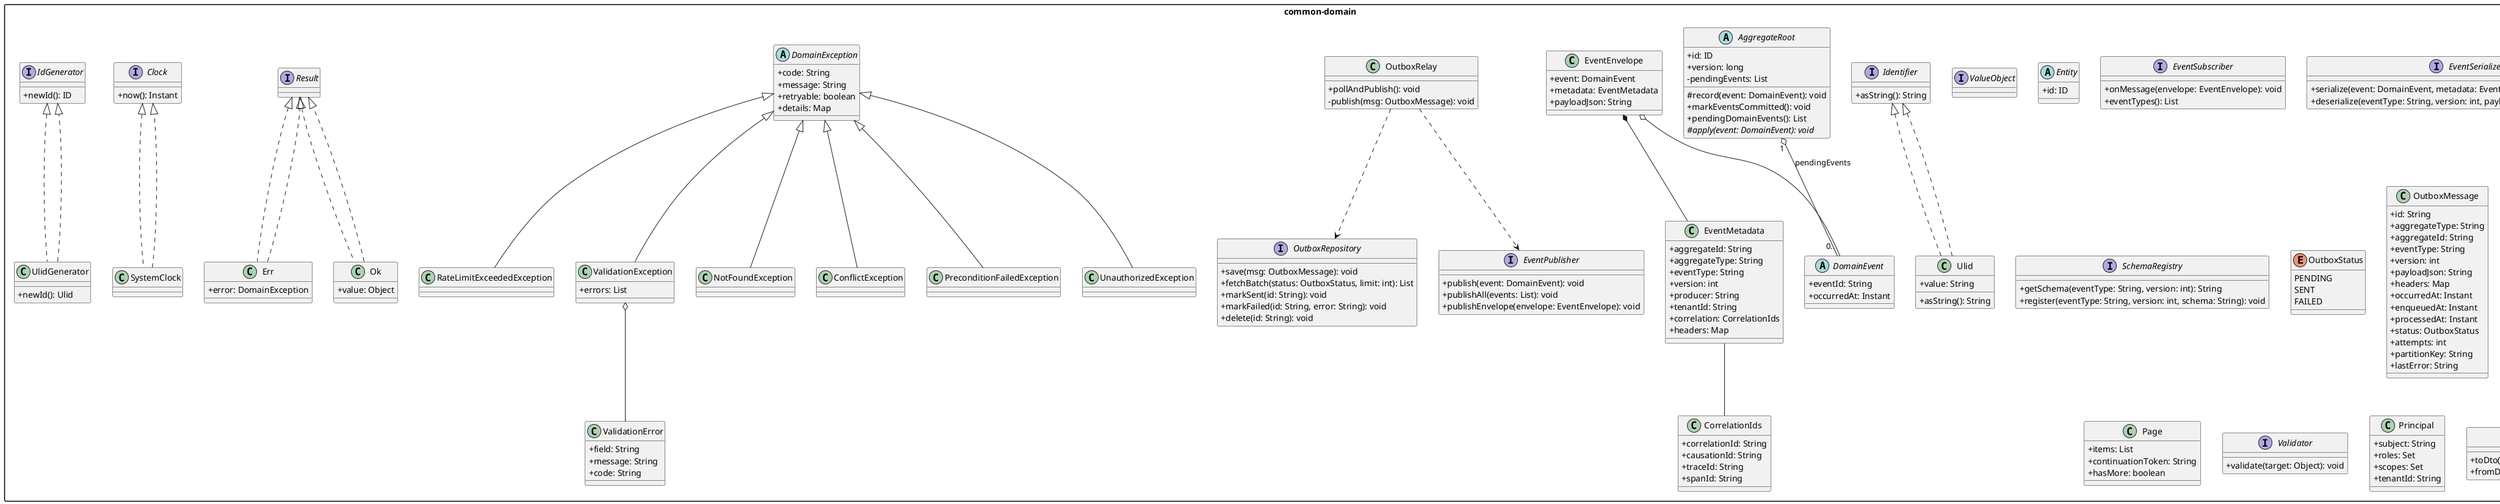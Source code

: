 @startuml Common Domain - Shared DDD Building Blocks
skinparam shadowing false
skinparam packageStyle rectangle
skinparam classAttributeIconSize 0
skinparam fontName "Helvetica"
skinparam titleFontName "Helvetica"
skinparam legendFontName "Helvetica"
skinparam noteFontName "Helvetica"

package "common-domain" {
' Core markers and base types
interface Identifier {
+asString(): String
}

interface ValueObject

abstract class Entity {
+id: ID
}

abstract class AggregateRoot {
+id: ID
+version: long
-pendingEvents: List
#record(event: DomainEvent): void
+markEventsCommitted(): void
+pendingDomainEvents(): List
{abstract} #apply(event: DomainEvent): void
}

' Events
abstract class DomainEvent {
+eventId: String
+occurredAt: Instant
}

class CorrelationIds {
+correlationId: String
+causationId: String
+traceId: String
+spanId: String
}

class EventMetadata {
+aggregateId: String
+aggregateType: String
+eventType: String
+version: int
+producer: String
+tenantId: String
+correlation: CorrelationIds
+headers: Map
}

class EventEnvelope {
+event: DomainEvent
+metadata: EventMetadata
+payloadJson: String
}

interface EventPublisher {
+publish(event: DomainEvent): void
+publishAll(events: List): void
+publishEnvelope(envelope: EventEnvelope): void
}

interface EventSubscriber {
+onMessage(envelope: EventEnvelope): void
+eventTypes(): List
}

interface EventSerializer {
+serialize(event: DomainEvent, metadata: EventMetadata): String
+deserialize(eventType: String, version: int, payloadJson: String): DomainEvent
}

interface SchemaRegistry {
+getSchema(eventType: String, version: int): String
+register(eventType: String, version: int, schema: String): void
}

EventEnvelope *-- EventMetadata
EventEnvelope o-- DomainEvent
EventMetadata -- CorrelationIds
AggregateRoot "1" o-- "0.." DomainEvent : pendingEvents

' Outbox pattern
enum OutboxStatus {
PENDING
SENT
FAILED
}
class OutboxMessage {
+id: String
+aggregateType: String
+aggregateId: String
+eventType: String
+version: int
+payloadJson: String
+headers: Map
+occurredAt: Instant
+enqueuedAt: Instant
+processedAt: Instant
+status: OutboxStatus
+attempts: int
+partitionKey: String
+lastError: String
}

interface OutboxRepository {
+save(msg: OutboxMessage): void
+fetchBatch(status: OutboxStatus, limit: int): List
+markSent(id: String): void
+markFailed(id: String, error: String): void
+delete(id: String): void
}

class OutboxRelay {
+pollAndPublish(): void
-publish(msg: OutboxMessage): void
}

OutboxRelay ..> OutboxRepository
OutboxRelay ..> EventPublisher

' Result and errors
abstract class DomainException {
+code: String
+message: String
+retryable: boolean
+details: Map
}
class ValidationError {
+field: String
+message: String
+code: String
}
class ValidationException extends DomainException {
+errors: List
}
class NotFoundException extends DomainException
class ConflictException extends DomainException
class PreconditionFailedException extends DomainException
class UnauthorizedException extends DomainException
class RateLimitExceededException extends DomainException

interface Result
class Ok implements Result {
+value: Object
}
class Err implements Result {
+error: DomainException
}
Ok ..|> Result
Err ..|> Result
ValidationException o-- ValidationError

' Pagination utilities
class PageRequest {
+limit: int
+continuationToken: String
}
class Page {
+items: List
+continuationToken: String
+hasMore: boolean
}

' Time and IDs
interface Clock {
+now(): Instant
}
class SystemClock implements Clock

class Ulid implements Identifier {
+value: String
+asString(): String
}
interface IdGenerator {
+newId(): ID
}
class UlidGenerator implements IdGenerator {
+newId(): Ulid
}
UlidGenerator ..|> IdGenerator
Ulid ..|> Identifier
SystemClock ..|> Clock

' Validation contracts
interface Validator {
+validate(target: Object): void
}

' Principal (auth context)
class Principal {
+subject: String
+roles: Set
+scopes: Set
+tenantId: String
}

' Mapping and DTO helpers (optional)
interface Mapper {
+toDto(source: Object): Object
+fromDto(dto: Object): Object
}
}

@enduml